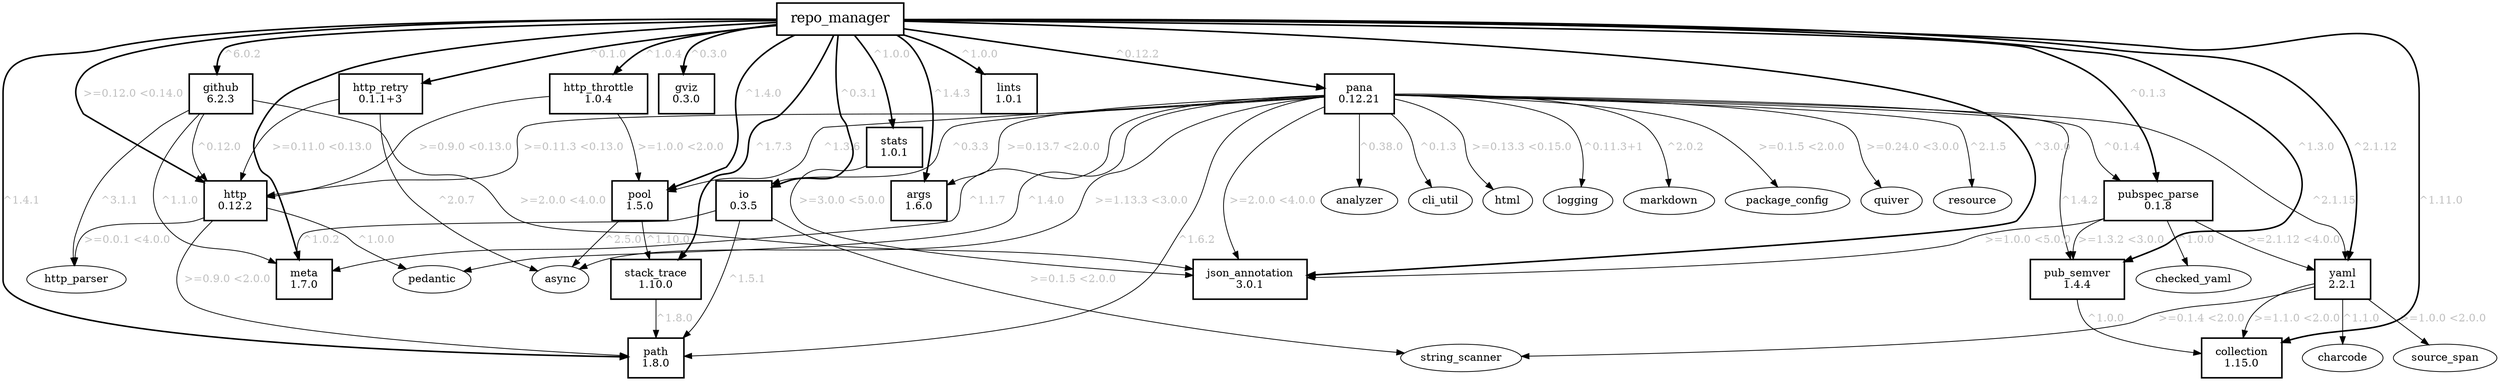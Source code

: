 digraph pubviz {
  graph [nodesep="0.2"];
  edge [fontcolor=gray];

  args [label="args
1.6.0", shape=box, margin="0.25,0.15", style=bold];

  collection [label="collection
1.15.0", shape=box, margin="0.25,0.15", style=bold];

  github [label="github
6.2.3", shape=box, margin="0.25,0.15", style=bold];
  github -> http [label="^0.12.0"];
  github -> http_parser [label="^3.1.1"];
  github -> json_annotation [label=">=2.0.0 <4.0.0"];
  github -> meta [label="^1.1.0"];

  gviz [label="gviz
0.3.0", shape=box, margin="0.25,0.15", style=bold];

  http [label="http
0.12.2", shape=box, margin="0.25,0.15", style=bold];
  http -> http_parser [label=">=0.0.1 <4.0.0"];
  http -> path [label=">=0.9.0 <2.0.0"];
  http -> pedantic [label="^1.0.0"];

  http_retry [label="http_retry
0.1.1+3", shape=box, margin="0.25,0.15", style=bold];
  http_retry -> async [label="^2.0.7"];
  http_retry -> http [label=">=0.11.0 <0.13.0"];

  http_throttle [label="http_throttle
1.0.4", shape=box, margin="0.25,0.15", style=bold];
  http_throttle -> http [label=">=0.9.0 <0.13.0"];
  http_throttle -> pool [label=">=1.0.0 <2.0.0"];

  io [label="io
0.3.5", shape=box, margin="0.25,0.15", style=bold];
  io -> meta [label="^1.0.2"];
  io -> path [label="^1.5.1"];
  io -> string_scanner [label=">=0.1.5 <2.0.0"];

  json_annotation [label="json_annotation
3.0.1", shape=box, margin="0.25,0.15", style=bold];

  lints [label="lints
1.0.1", shape=box, margin="0.25,0.15", style=bold];

  meta [label="meta
1.7.0", shape=box, margin="0.25,0.15", style=bold];

  pana [label="pana
0.12.21", shape=box, margin="0.25,0.15", style=bold];
  pana -> analyzer [label="^0.38.0"];
  pana -> args [label=">=0.13.7 <2.0.0"];
  pana -> async [label=">=1.13.3 <3.0.0"];
  pana -> cli_util [label="^0.1.3"];
  pana -> html [label=">=0.13.3 <0.15.0"];
  pana -> http [label=">=0.11.3 <0.13.0"];
  pana -> io [label="^0.3.3"];
  pana -> json_annotation [label=">=2.0.0 <4.0.0"];
  pana -> logging [label="^0.11.3+1"];
  pana -> markdown [label="^2.0.2"];
  pana -> meta [label="^1.1.7"];
  pana -> package_config [label=">=0.1.5 <2.0.0"];
  pana -> path [label="^1.6.2"];
  pana -> pedantic [label="^1.4.0"];
  pana -> pool [label="^1.3.6"];
  pana -> pub_semver [label="^1.4.2"];
  pana -> pubspec_parse [label="^0.1.4"];
  pana -> quiver [label=">=0.24.0 <3.0.0"];
  pana -> resource [label="^2.1.5"];
  pana -> yaml [label="^2.1.15"];

  path [label="path
1.8.0", shape=box, margin="0.25,0.15", style=bold];

  pool [label="pool
1.5.0", shape=box, margin="0.25,0.15", style=bold];
  pool -> async [label="^2.5.0"];
  pool -> stack_trace [label="^1.10.0"];

  pub_semver [label="pub_semver
1.4.4", shape=box, margin="0.25,0.15", style=bold];
  pub_semver -> collection [label="^1.0.0"];

  pubspec_parse [label="pubspec_parse
0.1.8", shape=box, margin="0.25,0.15", style=bold];
  pubspec_parse -> checked_yaml [label="^1.0.0"];
  pubspec_parse -> json_annotation [label=">=1.0.0 <5.0.0"];
  pubspec_parse -> pub_semver [label=">=1.3.2 <3.0.0"];
  pubspec_parse -> yaml [label=">=2.1.12 <4.0.0"];

  repo_manager [label=repo_manager, fontsize="18", style=bold, shape=box, margin="0.25,0.15"];
  repo_manager -> args [label="^1.4.3", penwidth="2"];
  repo_manager -> collection [label="^1.11.0", penwidth="2"];
  repo_manager -> github [label="^6.0.2", penwidth="2"];
  repo_manager -> gviz [label="^0.3.0", penwidth="2"];
  repo_manager -> http [label=">=0.12.0 <0.14.0", penwidth="2"];
  repo_manager -> http_retry [label="^0.1.0", penwidth="2"];
  repo_manager -> http_throttle [label="^1.0.4", penwidth="2"];
  repo_manager -> io [label="^0.3.1", penwidth="2"];
  repo_manager -> json_annotation [label="^3.0.0", penwidth="2"];
  repo_manager -> lints [label="^1.0.0", penwidth="2"];
  repo_manager -> meta [penwidth="2"];
  repo_manager -> pana [label="^0.12.2", penwidth="2"];
  repo_manager -> path [label="^1.4.1", penwidth="2"];
  repo_manager -> pool [label="^1.4.0", penwidth="2"];
  repo_manager -> pub_semver [label="^1.3.0", penwidth="2"];
  repo_manager -> pubspec_parse [label="^0.1.3", penwidth="2"];
  repo_manager -> stack_trace [label="^1.7.3", penwidth="2"];
  repo_manager -> stats [label="^1.0.0", penwidth="2"];
  repo_manager -> yaml [label="^2.1.12", penwidth="2"];

  stack_trace [label="stack_trace
1.10.0", shape=box, margin="0.25,0.15", style=bold];
  stack_trace -> path [label="^1.8.0"];

  stats [label="stats
1.0.1", shape=box, margin="0.25,0.15", style=bold];
  stats -> json_annotation [label=">=3.0.0 <5.0.0"];

  yaml [label="yaml
2.2.1", shape=box, margin="0.25,0.15", style=bold];
  yaml -> charcode [label="^1.1.0"];
  yaml -> collection [label=">=1.1.0 <2.0.0"];
  yaml -> source_span [label=">=1.0.0 <2.0.0"];
  yaml -> string_scanner [label=">=0.1.4 <2.0.0"];
}
